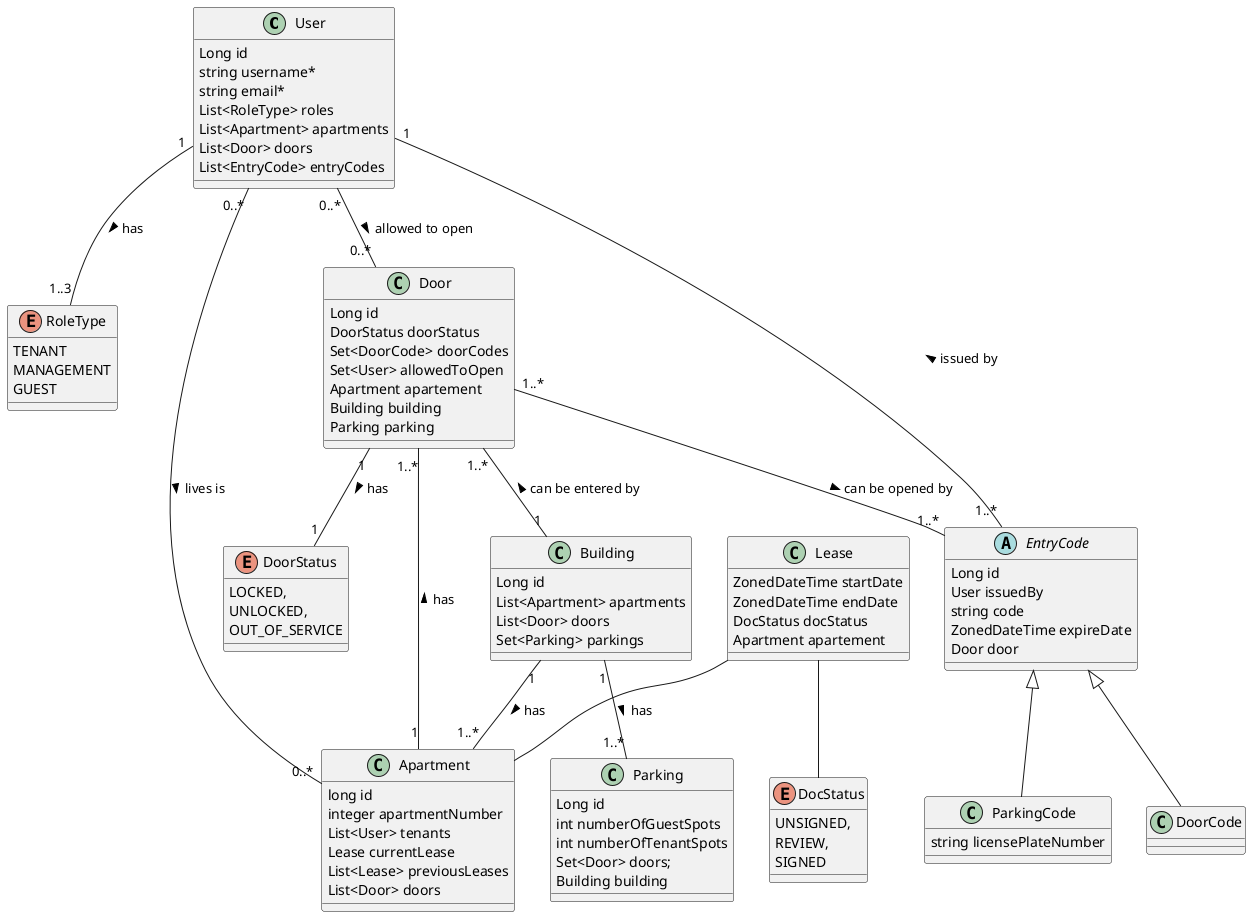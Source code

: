 @startuml
class User{
Long id
string username*
string email*
List<RoleType> roles
List<Apartment> apartments
List<Door> doors
List<EntryCode> entryCodes
}

enum RoleType{
TENANT
MANAGEMENT
GUEST
}

class Apartment {
long id
integer apartmentNumber
List<User> tenants
Lease currentLease
List<Lease> previousLeases
List<Door> doors
}



class Building {
Long id
List<Apartment> apartments
List<Door> doors
Set<Parking> parkings
}

class Door{
Long id
DoorStatus doorStatus
Set<DoorCode> doorCodes
Set<User> allowedToOpen
Apartment apartement
Building building
Parking parking
}

class Parking {
Long id
int numberOfGuestSpots
int numberOfTenantSpots
Set<Door> doors;
Building building
}

enum DoorStatus{
LOCKED,
UNLOCKED,
OUT_OF_SERVICE
}

abstract class EntryCode {
Long id
User issuedBy
string code
ZonedDateTime expireDate
Door door
}

class DoorCode extends EntryCode {
}

class ParkingCode extends EntryCode {
string licensePlateNumber
}

class Lease {
ZonedDateTime startDate
ZonedDateTime endDate
DocStatus docStatus
Apartment apartement
}

enum DocStatus {
UNSIGNED,
REVIEW,
SIGNED
}



User "1" -- "1..3" RoleType : > has
Lease -- DocStatus
Lease -- Apartment
User "0..*" -- "0..*" Apartment : > lives is
Building "1" -- "1..*" Apartment : > has
Door "1..*" -- "1" Building : < can be entered by
Door "1..*" -- "1" Apartment: < has
Door "1" -- "1" DoorStatus : > has
Door "1..*" -- "1..*" EntryCode : > can be opened by
EntryCode "1..*" -- "1" User :  > issued by
User "0..*" -- "0..*" Door : > allowed to open
Building "1" -- "1..*" Parking : > has





@enduml


to do
- Parking permits
- Lease
- Locker system
